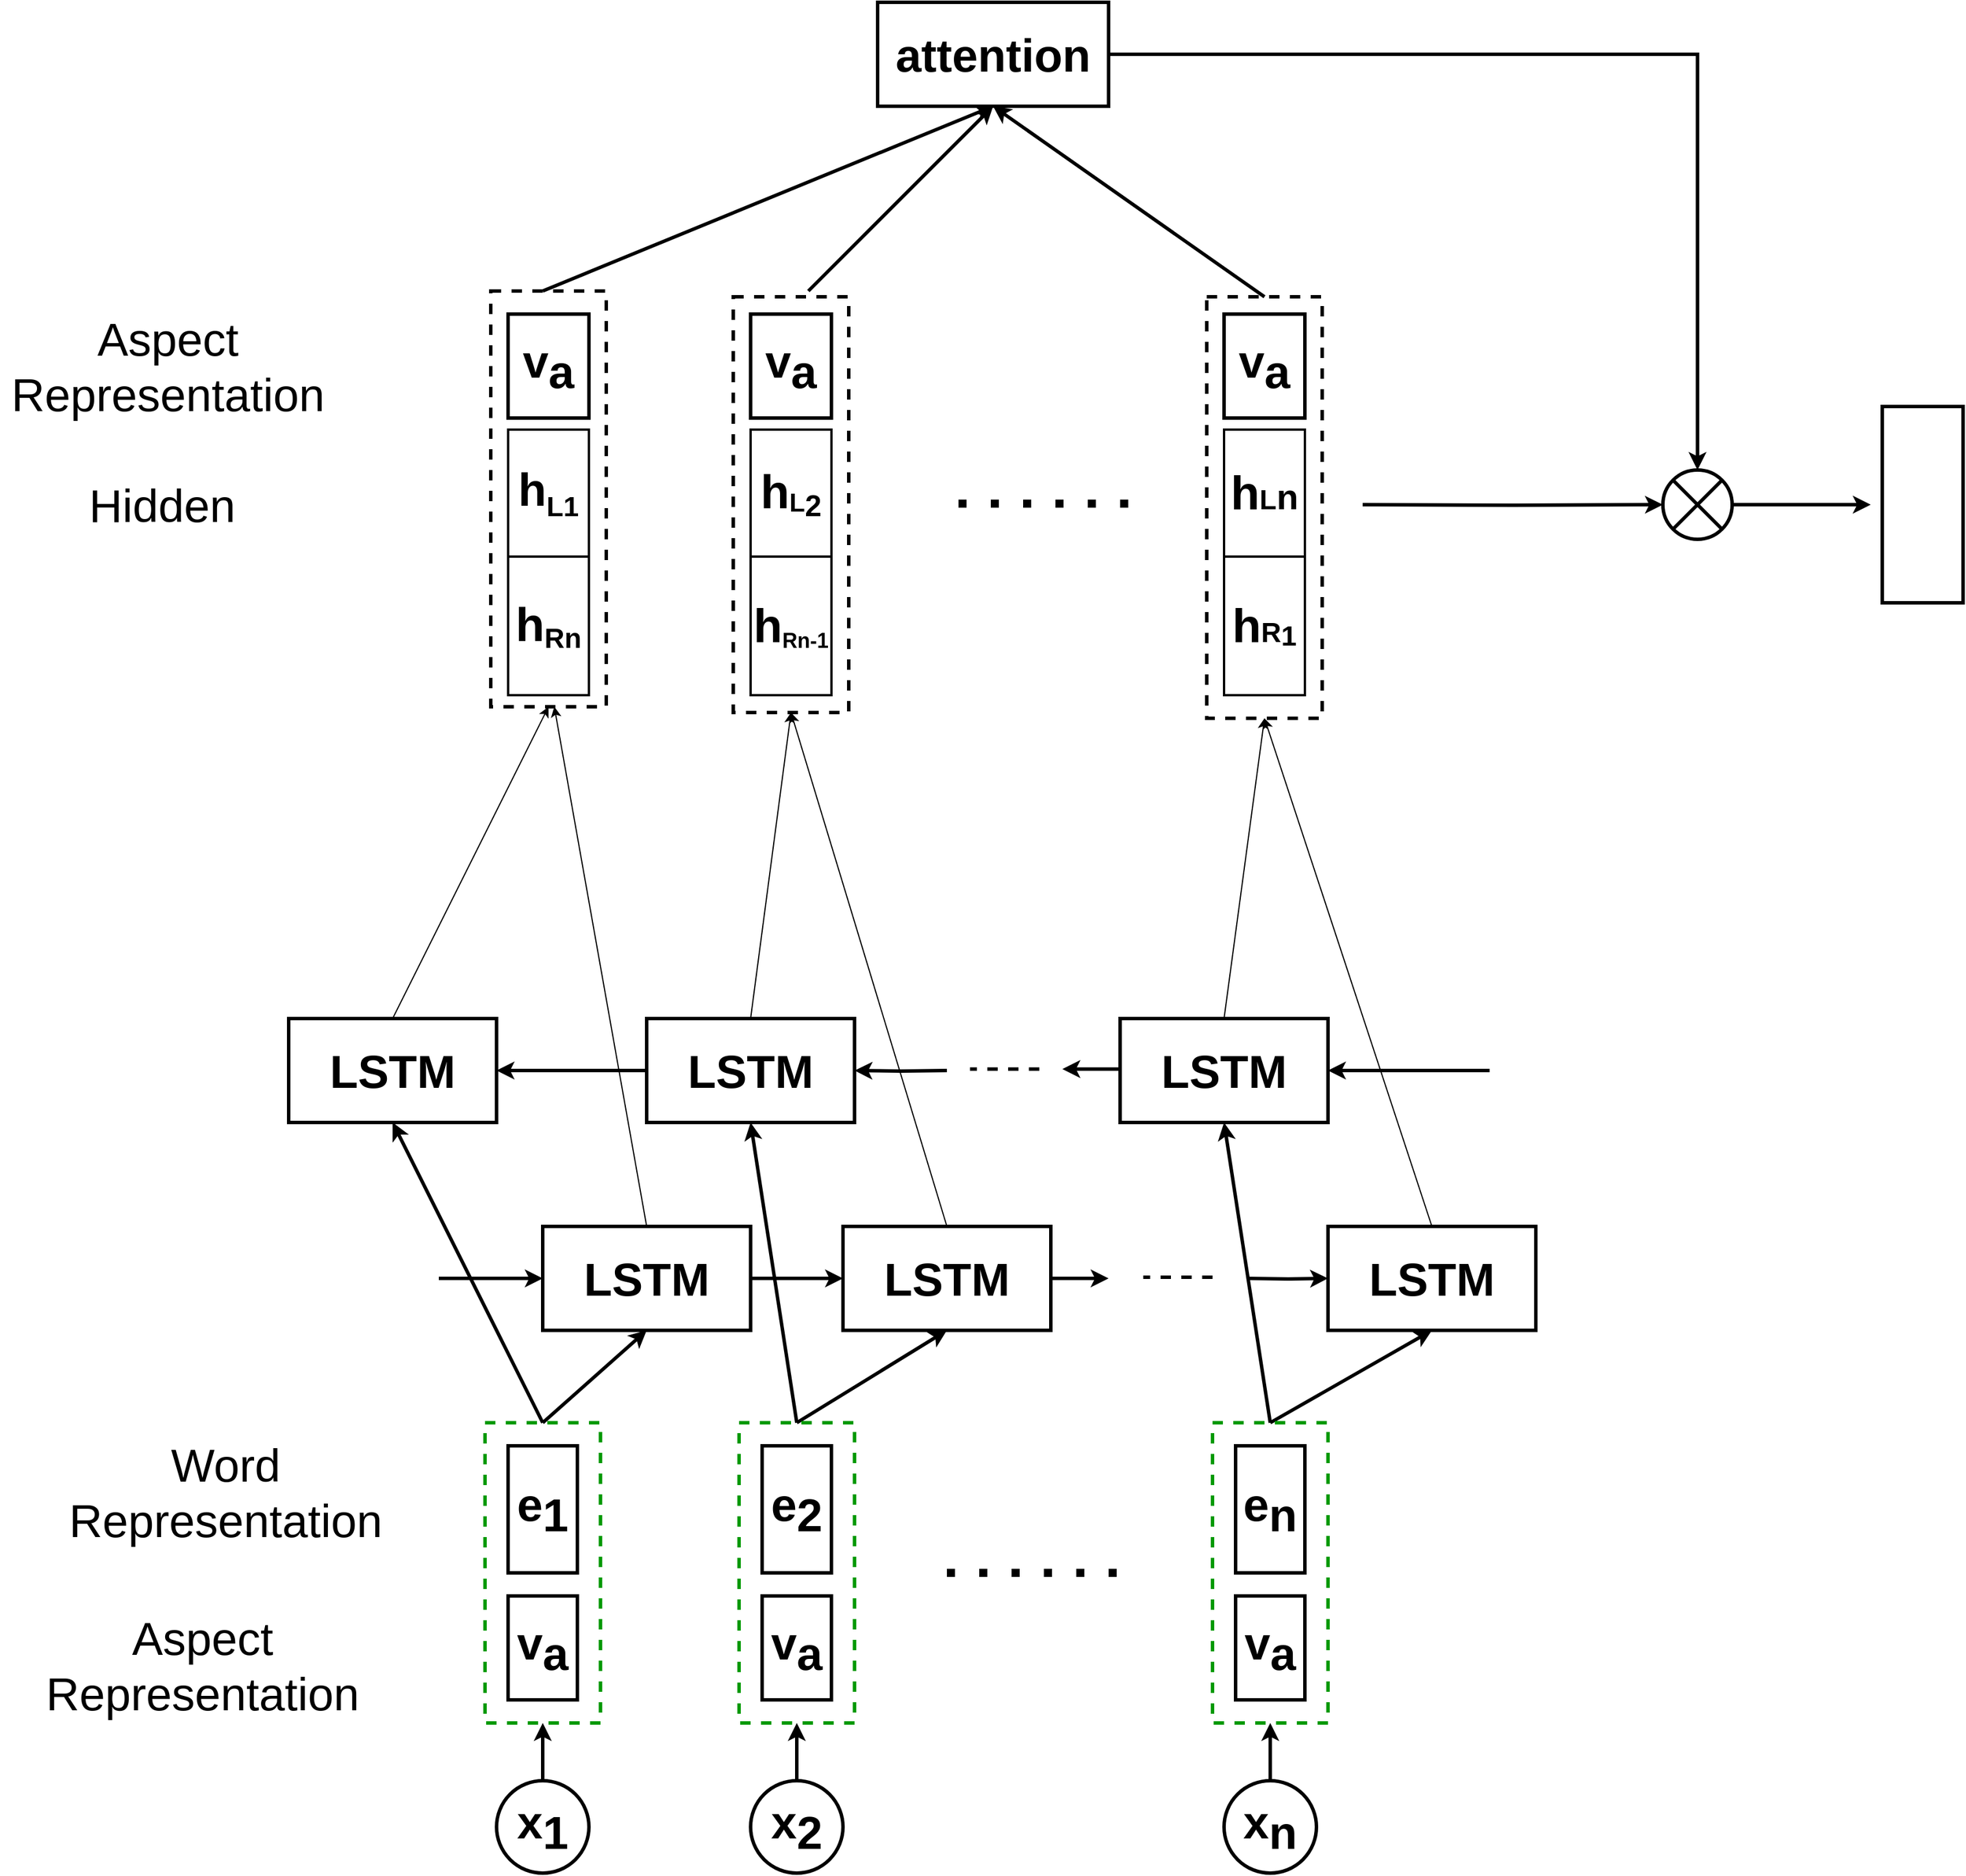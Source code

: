 <mxfile version="14.6.6" type="github">
  <diagram name="Page-1" id="12e1b939-464a-85fe-373e-61e167be1490">
    <mxGraphModel dx="1652" dy="920" grid="1" gridSize="10" guides="1" tooltips="1" connect="1" arrows="1" fold="1" page="1" pageScale="1.5" pageWidth="2000" pageHeight="2000" background="#ffffff" math="0" shadow="0">
      <root>
        <mxCell id="0" />
        <mxCell id="1" parent="0" />
        <mxCell id="Ep_Ha3QmBGwPROYHMwhs-52" style="edgeStyle=none;rounded=0;orthogonalLoop=1;jettySize=auto;html=1;exitX=0.5;exitY=0;exitDx=0;exitDy=0;entryX=0.5;entryY=1;entryDx=0;entryDy=0;fontSize=40;strokeWidth=3;" parent="1" source="Ep_Ha3QmBGwPROYHMwhs-2" target="Ep_Ha3QmBGwPROYHMwhs-29" edge="1">
          <mxGeometry relative="1" as="geometry" />
        </mxCell>
        <mxCell id="Ep_Ha3QmBGwPROYHMwhs-2" value="x&lt;sub style=&quot;font-size: 40px;&quot;&gt;1&lt;/sub&gt;" style="ellipse;whiteSpace=wrap;html=1;aspect=fixed;fontSize=40;fontStyle=1;strokeWidth=3;" parent="1" vertex="1">
          <mxGeometry x="1180" y="2410" width="80" height="80" as="geometry" />
        </mxCell>
        <mxCell id="Ep_Ha3QmBGwPROYHMwhs-53" style="edgeStyle=none;rounded=0;orthogonalLoop=1;jettySize=auto;html=1;exitX=0.5;exitY=0;exitDx=0;exitDy=0;entryX=0.5;entryY=1;entryDx=0;entryDy=0;fontSize=40;strokeWidth=3;" parent="1" source="Ep_Ha3QmBGwPROYHMwhs-4" target="Ep_Ha3QmBGwPROYHMwhs-30" edge="1">
          <mxGeometry relative="1" as="geometry" />
        </mxCell>
        <mxCell id="Ep_Ha3QmBGwPROYHMwhs-4" value="x&lt;span style=&quot;font-size: 40px;&quot;&gt;&lt;sub style=&quot;font-size: 40px;&quot;&gt;2&lt;/sub&gt;&lt;/span&gt;" style="ellipse;whiteSpace=wrap;html=1;aspect=fixed;fontSize=40;fontStyle=1;strokeWidth=3;" parent="1" vertex="1">
          <mxGeometry x="1400" y="2410" width="80" height="80" as="geometry" />
        </mxCell>
        <mxCell id="Ep_Ha3QmBGwPROYHMwhs-54" style="edgeStyle=none;rounded=0;orthogonalLoop=1;jettySize=auto;html=1;exitX=0.5;exitY=0;exitDx=0;exitDy=0;entryX=0.5;entryY=1;entryDx=0;entryDy=0;fontSize=40;strokeWidth=3;" parent="1" source="Ep_Ha3QmBGwPROYHMwhs-5" target="Ep_Ha3QmBGwPROYHMwhs-31" edge="1">
          <mxGeometry relative="1" as="geometry" />
        </mxCell>
        <mxCell id="Ep_Ha3QmBGwPROYHMwhs-5" value="x&lt;span style=&quot;font-size: 40px;&quot;&gt;&lt;sub style=&quot;font-size: 40px;&quot;&gt;n&lt;/sub&gt;&lt;/span&gt;" style="ellipse;whiteSpace=wrap;html=1;aspect=fixed;fontSize=40;fontStyle=1;strokeWidth=3;" parent="1" vertex="1">
          <mxGeometry x="1810" y="2410" width="80" height="80" as="geometry" />
        </mxCell>
        <mxCell id="Ep_Ha3QmBGwPROYHMwhs-7" value="v&lt;sub style=&quot;font-size: 40px;&quot;&gt;a&lt;/sub&gt;" style="rounded=0;whiteSpace=wrap;html=1;fontSize=40;rotation=0;fontStyle=1;strokeWidth=3;" parent="1" vertex="1">
          <mxGeometry x="1190" y="2250" width="60" height="90" as="geometry" />
        </mxCell>
        <mxCell id="Ep_Ha3QmBGwPROYHMwhs-9" value="v&lt;sub style=&quot;font-size: 40px;&quot;&gt;a&lt;/sub&gt;" style="rounded=0;whiteSpace=wrap;html=1;fontSize=40;rotation=0;fontStyle=1;strokeWidth=3;" parent="1" vertex="1">
          <mxGeometry x="1820" y="2250" width="60" height="90" as="geometry" />
        </mxCell>
        <mxCell id="Ep_Ha3QmBGwPROYHMwhs-10" value="v&lt;sub style=&quot;font-size: 40px;&quot;&gt;a&lt;/sub&gt;" style="rounded=0;whiteSpace=wrap;html=1;fontSize=40;rotation=0;fontStyle=1;strokeWidth=3;" parent="1" vertex="1">
          <mxGeometry x="1410" y="2250" width="60" height="90" as="geometry" />
        </mxCell>
        <mxCell id="Ep_Ha3QmBGwPROYHMwhs-11" value="e&lt;sub style=&quot;font-size: 40px;&quot;&gt;2&lt;/sub&gt;" style="rounded=0;whiteSpace=wrap;html=1;fontSize=40;fontStyle=1;strokeWidth=3;" parent="1" vertex="1">
          <mxGeometry x="1410" y="2120" width="60" height="110" as="geometry" />
        </mxCell>
        <mxCell id="Ep_Ha3QmBGwPROYHMwhs-12" value="e&lt;sub style=&quot;font-size: 40px;&quot;&gt;1&lt;/sub&gt;" style="rounded=0;whiteSpace=wrap;html=1;fontSize=40;fontStyle=1;strokeWidth=3;" parent="1" vertex="1">
          <mxGeometry x="1190" y="2120" width="60" height="110" as="geometry" />
        </mxCell>
        <mxCell id="Ep_Ha3QmBGwPROYHMwhs-13" value="e&lt;sub style=&quot;font-size: 40px;&quot;&gt;n&lt;/sub&gt;" style="rounded=0;whiteSpace=wrap;html=1;fontSize=40;fontStyle=1;strokeWidth=3;" parent="1" vertex="1">
          <mxGeometry x="1820" y="2120" width="60" height="110" as="geometry" />
        </mxCell>
        <mxCell id="Ep_Ha3QmBGwPROYHMwhs-36" style="edgeStyle=orthogonalEdgeStyle;rounded=0;orthogonalLoop=1;jettySize=auto;html=1;exitX=1;exitY=0.5;exitDx=0;exitDy=0;entryX=0;entryY=0.5;entryDx=0;entryDy=0;fontSize=40;strokeWidth=3;" parent="1" source="Ep_Ha3QmBGwPROYHMwhs-14" target="Ep_Ha3QmBGwPROYHMwhs-15" edge="1">
          <mxGeometry relative="1" as="geometry" />
        </mxCell>
        <mxCell id="UC98J-h62rIzRezL53Y3-16" style="edgeStyle=none;rounded=0;orthogonalLoop=1;jettySize=auto;html=1;exitX=0.5;exitY=0;exitDx=0;exitDy=0;" edge="1" parent="1" source="Ep_Ha3QmBGwPROYHMwhs-14">
          <mxGeometry relative="1" as="geometry">
            <mxPoint x="1230" y="1480" as="targetPoint" />
          </mxGeometry>
        </mxCell>
        <mxCell id="Ep_Ha3QmBGwPROYHMwhs-14" value="LSTM" style="rounded=0;whiteSpace=wrap;html=1;fontSize=40;fontStyle=1;strokeWidth=3;" parent="1" vertex="1">
          <mxGeometry x="1220" y="1930" width="180" height="90" as="geometry" />
        </mxCell>
        <mxCell id="Ep_Ha3QmBGwPROYHMwhs-37" style="edgeStyle=orthogonalEdgeStyle;rounded=0;orthogonalLoop=1;jettySize=auto;html=1;entryX=0;entryY=0.5;entryDx=0;entryDy=0;fontSize=40;strokeWidth=3;" parent="1" target="Ep_Ha3QmBGwPROYHMwhs-16" edge="1">
          <mxGeometry relative="1" as="geometry">
            <mxPoint x="1830" y="1975" as="sourcePoint" />
          </mxGeometry>
        </mxCell>
        <mxCell id="UC98J-h62rIzRezL53Y3-18" style="edgeStyle=none;rounded=0;orthogonalLoop=1;jettySize=auto;html=1;exitX=0.5;exitY=0;exitDx=0;exitDy=0;entryX=0.5;entryY=1;entryDx=0;entryDy=0;" edge="1" parent="1" source="Ep_Ha3QmBGwPROYHMwhs-15" target="UC98J-h62rIzRezL53Y3-13">
          <mxGeometry relative="1" as="geometry" />
        </mxCell>
        <mxCell id="Ep_Ha3QmBGwPROYHMwhs-15" value="LSTM" style="rounded=0;whiteSpace=wrap;html=1;fontSize=40;fontStyle=1;strokeWidth=3;" parent="1" vertex="1">
          <mxGeometry x="1480" y="1930" width="180" height="90" as="geometry" />
        </mxCell>
        <mxCell id="UC98J-h62rIzRezL53Y3-20" style="edgeStyle=none;rounded=0;orthogonalLoop=1;jettySize=auto;html=1;exitX=0.5;exitY=0;exitDx=0;exitDy=0;entryX=0.5;entryY=1;entryDx=0;entryDy=0;" edge="1" parent="1" source="Ep_Ha3QmBGwPROYHMwhs-16" target="Ep_Ha3QmBGwPROYHMwhs-57">
          <mxGeometry relative="1" as="geometry">
            <mxPoint x="1850" y="1480" as="targetPoint" />
          </mxGeometry>
        </mxCell>
        <mxCell id="Ep_Ha3QmBGwPROYHMwhs-16" value="LSTM" style="rounded=0;whiteSpace=wrap;html=1;fontSize=40;fontStyle=1;strokeWidth=3;" parent="1" vertex="1">
          <mxGeometry x="1900" y="1930" width="180" height="90" as="geometry" />
        </mxCell>
        <mxCell id="UC98J-h62rIzRezL53Y3-15" style="edgeStyle=none;rounded=0;orthogonalLoop=1;jettySize=auto;html=1;exitX=0.5;exitY=0;exitDx=0;exitDy=0;entryX=0.5;entryY=1;entryDx=0;entryDy=0;" edge="1" parent="1" source="Ep_Ha3QmBGwPROYHMwhs-17" target="Ep_Ha3QmBGwPROYHMwhs-55">
          <mxGeometry relative="1" as="geometry" />
        </mxCell>
        <mxCell id="Ep_Ha3QmBGwPROYHMwhs-17" value="LSTM" style="rounded=0;whiteSpace=wrap;html=1;fontSize=40;fontStyle=1;strokeWidth=3;" parent="1" vertex="1">
          <mxGeometry x="1000" y="1750" width="180" height="90" as="geometry" />
        </mxCell>
        <mxCell id="Ep_Ha3QmBGwPROYHMwhs-42" style="edgeStyle=orthogonalEdgeStyle;rounded=0;orthogonalLoop=1;jettySize=auto;html=1;entryX=1;entryY=0.5;entryDx=0;entryDy=0;fontSize=40;exitX=0;exitY=0.5;exitDx=0;exitDy=0;strokeWidth=3;" parent="1" source="Ep_Ha3QmBGwPROYHMwhs-18" target="Ep_Ha3QmBGwPROYHMwhs-17" edge="1">
          <mxGeometry relative="1" as="geometry">
            <mxPoint x="1300" y="1795" as="sourcePoint" />
          </mxGeometry>
        </mxCell>
        <mxCell id="UC98J-h62rIzRezL53Y3-17" style="edgeStyle=none;rounded=0;orthogonalLoop=1;jettySize=auto;html=1;exitX=0.5;exitY=0;exitDx=0;exitDy=0;entryX=0.5;entryY=1;entryDx=0;entryDy=0;" edge="1" parent="1" source="Ep_Ha3QmBGwPROYHMwhs-18" target="UC98J-h62rIzRezL53Y3-13">
          <mxGeometry relative="1" as="geometry" />
        </mxCell>
        <mxCell id="Ep_Ha3QmBGwPROYHMwhs-18" value="LSTM" style="rounded=0;whiteSpace=wrap;html=1;fontSize=40;fontStyle=1;strokeWidth=3;" parent="1" vertex="1">
          <mxGeometry x="1310" y="1750" width="180" height="90" as="geometry" />
        </mxCell>
        <mxCell id="Ep_Ha3QmBGwPROYHMwhs-41" style="edgeStyle=orthogonalEdgeStyle;rounded=0;orthogonalLoop=1;jettySize=auto;html=1;entryX=1;entryY=0.5;entryDx=0;entryDy=0;fontSize=40;strokeWidth=3;" parent="1" target="Ep_Ha3QmBGwPROYHMwhs-18" edge="1">
          <mxGeometry relative="1" as="geometry">
            <mxPoint x="1570" y="1795" as="sourcePoint" />
          </mxGeometry>
        </mxCell>
        <mxCell id="UC98J-h62rIzRezL53Y3-19" style="edgeStyle=none;rounded=0;orthogonalLoop=1;jettySize=auto;html=1;exitX=0.5;exitY=0;exitDx=0;exitDy=0;entryX=0.5;entryY=1;entryDx=0;entryDy=0;" edge="1" parent="1" source="Ep_Ha3QmBGwPROYHMwhs-19" target="Ep_Ha3QmBGwPROYHMwhs-57">
          <mxGeometry relative="1" as="geometry" />
        </mxCell>
        <mxCell id="Ep_Ha3QmBGwPROYHMwhs-19" value="LSTM" style="rounded=0;whiteSpace=wrap;html=1;fontSize=40;fontStyle=1;strokeWidth=3;" parent="1" vertex="1">
          <mxGeometry x="1720" y="1750" width="180" height="90" as="geometry" />
        </mxCell>
        <mxCell id="Ep_Ha3QmBGwPROYHMwhs-20" value="v&lt;sub style=&quot;font-size: 40px;&quot;&gt;a&lt;/sub&gt;" style="rounded=0;whiteSpace=wrap;html=1;fontSize=40;rotation=0;fontStyle=1;strokeWidth=3;" parent="1" vertex="1">
          <mxGeometry x="1190" y="1140" width="70" height="90" as="geometry" />
        </mxCell>
        <mxCell id="Ep_Ha3QmBGwPROYHMwhs-21" value="v&lt;sub style=&quot;font-size: 40px;&quot;&gt;a&lt;/sub&gt;" style="rounded=0;whiteSpace=wrap;html=1;fontSize=40;rotation=0;fontStyle=1;strokeWidth=3;" parent="1" vertex="1">
          <mxGeometry x="1810" y="1140" width="70" height="90" as="geometry" />
        </mxCell>
        <mxCell id="Ep_Ha3QmBGwPROYHMwhs-22" value="v&lt;sub style=&quot;font-size: 40px;&quot;&gt;a&lt;/sub&gt;" style="rounded=0;whiteSpace=wrap;html=1;fontSize=40;rotation=0;fontStyle=1;strokeWidth=3;" parent="1" vertex="1">
          <mxGeometry x="1400" y="1140" width="70" height="90" as="geometry" />
        </mxCell>
        <mxCell id="Ep_Ha3QmBGwPROYHMwhs-24" value="h&lt;sub&gt;&lt;font style=&quot;font-size: 24px&quot;&gt;L1&lt;/font&gt;&lt;/sub&gt;" style="rounded=0;whiteSpace=wrap;html=1;fontSize=40;fontStyle=1;strokeWidth=2;" parent="1" vertex="1">
          <mxGeometry x="1190" y="1240" width="70" height="110" as="geometry" />
        </mxCell>
        <mxCell id="Ep_Ha3QmBGwPROYHMwhs-64" style="edgeStyle=orthogonalEdgeStyle;rounded=0;orthogonalLoop=1;jettySize=auto;html=1;exitX=1;exitY=0.5;exitDx=0;exitDy=0;entryX=0.5;entryY=0;entryDx=0;entryDy=0;entryPerimeter=0;fontSize=40;strokeWidth=3;" parent="1" source="Ep_Ha3QmBGwPROYHMwhs-26" target="Ep_Ha3QmBGwPROYHMwhs-27" edge="1">
          <mxGeometry relative="1" as="geometry" />
        </mxCell>
        <mxCell id="Ep_Ha3QmBGwPROYHMwhs-26" value="&lt;font style=&quot;font-size: 40px;&quot;&gt;attention&lt;/font&gt;" style="rounded=0;whiteSpace=wrap;html=1;fontSize=40;fontStyle=1;strokeWidth=3;" parent="1" vertex="1">
          <mxGeometry x="1510" y="870" width="200" height="90" as="geometry" />
        </mxCell>
        <mxCell id="Ep_Ha3QmBGwPROYHMwhs-74" style="edgeStyle=none;rounded=0;orthogonalLoop=1;jettySize=auto;html=1;exitX=1;exitY=0.5;exitDx=0;exitDy=0;exitPerimeter=0;fontSize=40;strokeWidth=3;" parent="1" source="Ep_Ha3QmBGwPROYHMwhs-27" edge="1">
          <mxGeometry relative="1" as="geometry">
            <mxPoint x="2370" y="1305" as="targetPoint" />
          </mxGeometry>
        </mxCell>
        <mxCell id="Ep_Ha3QmBGwPROYHMwhs-27" value="" style="verticalLabelPosition=bottom;verticalAlign=top;html=1;shape=mxgraph.flowchart.or;fontSize=40;strokeWidth=3;" parent="1" vertex="1">
          <mxGeometry x="2190" y="1275" width="60" height="60" as="geometry" />
        </mxCell>
        <mxCell id="Ep_Ha3QmBGwPROYHMwhs-28" value="" style="rounded=0;whiteSpace=wrap;html=1;fontSize=40;strokeWidth=3;" parent="1" vertex="1">
          <mxGeometry x="2380" y="1220" width="70" height="170" as="geometry" />
        </mxCell>
        <mxCell id="Ep_Ha3QmBGwPROYHMwhs-34" style="rounded=0;orthogonalLoop=1;jettySize=auto;html=1;exitX=0.5;exitY=0;exitDx=0;exitDy=0;entryX=0.5;entryY=1;entryDx=0;entryDy=0;fontSize=40;strokeWidth=3;" parent="1" source="Ep_Ha3QmBGwPROYHMwhs-29" target="Ep_Ha3QmBGwPROYHMwhs-14" edge="1">
          <mxGeometry relative="1" as="geometry" />
        </mxCell>
        <mxCell id="Ep_Ha3QmBGwPROYHMwhs-35" style="rounded=0;orthogonalLoop=1;jettySize=auto;html=1;exitX=0.5;exitY=0;exitDx=0;exitDy=0;entryX=0.5;entryY=1;entryDx=0;entryDy=0;fontSize=40;strokeWidth=3;" parent="1" source="Ep_Ha3QmBGwPROYHMwhs-29" target="Ep_Ha3QmBGwPROYHMwhs-17" edge="1">
          <mxGeometry relative="1" as="geometry" />
        </mxCell>
        <mxCell id="Ep_Ha3QmBGwPROYHMwhs-29" value="" style="rounded=0;whiteSpace=wrap;html=1;fontSize=40;textOpacity=0;fillColor=none;dashed=1;strokeWidth=3;strokeColor=#009900;" parent="1" vertex="1">
          <mxGeometry x="1170" y="2100" width="100" height="260" as="geometry" />
        </mxCell>
        <mxCell id="Ep_Ha3QmBGwPROYHMwhs-38" style="rounded=0;orthogonalLoop=1;jettySize=auto;html=1;exitX=0.5;exitY=0;exitDx=0;exitDy=0;entryX=0.5;entryY=1;entryDx=0;entryDy=0;fontSize=40;strokeWidth=3;" parent="1" source="Ep_Ha3QmBGwPROYHMwhs-30" target="Ep_Ha3QmBGwPROYHMwhs-15" edge="1">
          <mxGeometry relative="1" as="geometry" />
        </mxCell>
        <mxCell id="Ep_Ha3QmBGwPROYHMwhs-71" style="rounded=0;orthogonalLoop=1;jettySize=auto;html=1;exitX=0.5;exitY=0;exitDx=0;exitDy=0;entryX=0.5;entryY=1;entryDx=0;entryDy=0;fontSize=40;strokeWidth=3;" parent="1" source="Ep_Ha3QmBGwPROYHMwhs-30" target="Ep_Ha3QmBGwPROYHMwhs-18" edge="1">
          <mxGeometry relative="1" as="geometry" />
        </mxCell>
        <mxCell id="Ep_Ha3QmBGwPROYHMwhs-30" value="" style="rounded=0;whiteSpace=wrap;html=1;fontSize=40;textOpacity=0;fillColor=none;dashed=1;strokeWidth=3;strokeColor=#009900;" parent="1" vertex="1">
          <mxGeometry x="1390" y="2100" width="100" height="260" as="geometry" />
        </mxCell>
        <mxCell id="Ep_Ha3QmBGwPROYHMwhs-39" style="rounded=0;orthogonalLoop=1;jettySize=auto;html=1;exitX=0.5;exitY=0;exitDx=0;exitDy=0;entryX=0.5;entryY=1;entryDx=0;entryDy=0;fontSize=40;strokeWidth=3;" parent="1" source="Ep_Ha3QmBGwPROYHMwhs-31" target="Ep_Ha3QmBGwPROYHMwhs-16" edge="1">
          <mxGeometry relative="1" as="geometry" />
        </mxCell>
        <mxCell id="Ep_Ha3QmBGwPROYHMwhs-40" style="rounded=0;orthogonalLoop=1;jettySize=auto;html=1;exitX=0.5;exitY=0;exitDx=0;exitDy=0;entryX=0.5;entryY=1;entryDx=0;entryDy=0;fontSize=40;strokeWidth=3;" parent="1" source="Ep_Ha3QmBGwPROYHMwhs-31" target="Ep_Ha3QmBGwPROYHMwhs-19" edge="1">
          <mxGeometry relative="1" as="geometry" />
        </mxCell>
        <mxCell id="Ep_Ha3QmBGwPROYHMwhs-31" value="" style="rounded=0;whiteSpace=wrap;html=1;fontSize=40;textOpacity=0;fillColor=none;dashed=1;strokeWidth=3;strokeColor=#009900;" parent="1" vertex="1">
          <mxGeometry x="1800" y="2100" width="100" height="260" as="geometry" />
        </mxCell>
        <mxCell id="Ep_Ha3QmBGwPROYHMwhs-48" value="" style="endArrow=classic;html=1;fontSize=40;entryX=1;entryY=0.5;entryDx=0;entryDy=0;strokeWidth=3;" parent="1" target="Ep_Ha3QmBGwPROYHMwhs-19" edge="1">
          <mxGeometry width="50" height="50" relative="1" as="geometry">
            <mxPoint x="2040" y="1795" as="sourcePoint" />
            <mxPoint x="1750" y="2020" as="targetPoint" />
          </mxGeometry>
        </mxCell>
        <mxCell id="Ep_Ha3QmBGwPROYHMwhs-50" value="" style="endArrow=classic;html=1;fontSize=40;entryX=0;entryY=0.5;entryDx=0;entryDy=0;strokeWidth=3;" parent="1" target="Ep_Ha3QmBGwPROYHMwhs-14" edge="1">
          <mxGeometry width="50" height="50" relative="1" as="geometry">
            <mxPoint x="1130" y="1975" as="sourcePoint" />
            <mxPoint x="1020" y="1990" as="targetPoint" />
          </mxGeometry>
        </mxCell>
        <mxCell id="Ep_Ha3QmBGwPROYHMwhs-61" style="edgeStyle=none;rounded=0;orthogonalLoop=1;jettySize=auto;html=1;exitX=0.5;exitY=0;exitDx=0;exitDy=0;entryX=0.5;entryY=1;entryDx=0;entryDy=0;fontSize=40;strokeWidth=3;" parent="1" target="Ep_Ha3QmBGwPROYHMwhs-26" edge="1">
          <mxGeometry relative="1" as="geometry">
            <mxPoint x="1220" y="1120" as="sourcePoint" />
          </mxGeometry>
        </mxCell>
        <mxCell id="Ep_Ha3QmBGwPROYHMwhs-55" value="" style="rounded=0;whiteSpace=wrap;html=1;dashed=1;fontSize=40;strokeWidth=3;fillColor=none;" parent="1" vertex="1">
          <mxGeometry x="1175" y="1120" width="100" height="360" as="geometry" />
        </mxCell>
        <mxCell id="Ep_Ha3QmBGwPROYHMwhs-62" style="edgeStyle=none;rounded=0;orthogonalLoop=1;jettySize=auto;html=1;fontSize=40;strokeWidth=3;" parent="1" edge="1">
          <mxGeometry relative="1" as="geometry">
            <mxPoint x="1610" y="960" as="targetPoint" />
            <mxPoint x="1450" y="1120" as="sourcePoint" />
          </mxGeometry>
        </mxCell>
        <mxCell id="Ep_Ha3QmBGwPROYHMwhs-63" style="edgeStyle=none;rounded=0;orthogonalLoop=1;jettySize=auto;html=1;fontSize=40;strokeWidth=3;exitX=0.5;exitY=0;exitDx=0;exitDy=0;" parent="1" source="Ep_Ha3QmBGwPROYHMwhs-57" edge="1">
          <mxGeometry relative="1" as="geometry">
            <mxPoint x="1610" y="960" as="targetPoint" />
            <mxPoint x="1860" y="1120" as="sourcePoint" />
          </mxGeometry>
        </mxCell>
        <mxCell id="Ep_Ha3QmBGwPROYHMwhs-57" value="" style="rounded=0;whiteSpace=wrap;html=1;dashed=1;fontSize=40;strokeWidth=3;fillColor=none;" parent="1" vertex="1">
          <mxGeometry x="1795" y="1125" width="100" height="365" as="geometry" />
        </mxCell>
        <mxCell id="Ep_Ha3QmBGwPROYHMwhs-66" style="edgeStyle=orthogonalEdgeStyle;rounded=0;orthogonalLoop=1;jettySize=auto;html=1;exitX=1;exitY=0.5;exitDx=0;exitDy=0;entryX=0;entryY=0.5;entryDx=0;entryDy=0;entryPerimeter=0;fontSize=40;strokeWidth=3;" parent="1" target="Ep_Ha3QmBGwPROYHMwhs-27" edge="1">
          <mxGeometry relative="1" as="geometry">
            <mxPoint x="1930" y="1305" as="sourcePoint" />
          </mxGeometry>
        </mxCell>
        <mxCell id="Ep_Ha3QmBGwPROYHMwhs-67" value="" style="endArrow=classic;html=1;fontSize=40;strokeWidth=3;" parent="1" edge="1">
          <mxGeometry width="50" height="50" relative="1" as="geometry">
            <mxPoint x="1720" y="1793.75" as="sourcePoint" />
            <mxPoint x="1670" y="1793.75" as="targetPoint" />
          </mxGeometry>
        </mxCell>
        <mxCell id="Ep_Ha3QmBGwPROYHMwhs-68" value="" style="endArrow=none;dashed=1;html=1;fontSize=40;strokeWidth=3;" parent="1" edge="1">
          <mxGeometry width="50" height="50" relative="1" as="geometry">
            <mxPoint x="1650" y="1793.75" as="sourcePoint" />
            <mxPoint x="1590" y="1793.75" as="targetPoint" />
          </mxGeometry>
        </mxCell>
        <mxCell id="Ep_Ha3QmBGwPROYHMwhs-69" value="" style="endArrow=none;dashed=1;html=1;fontSize=40;strokeWidth=3;" parent="1" edge="1">
          <mxGeometry width="50" height="50" relative="1" as="geometry">
            <mxPoint x="1800" y="1974" as="sourcePoint" />
            <mxPoint x="1740" y="1974" as="targetPoint" />
          </mxGeometry>
        </mxCell>
        <mxCell id="Ep_Ha3QmBGwPROYHMwhs-70" value="" style="endArrow=classic;html=1;fontSize=40;strokeWidth=3;exitX=1;exitY=0.5;exitDx=0;exitDy=0;" parent="1" source="Ep_Ha3QmBGwPROYHMwhs-15" edge="1">
          <mxGeometry width="50" height="50" relative="1" as="geometry">
            <mxPoint x="1700" y="2070" as="sourcePoint" />
            <mxPoint x="1710" y="1975" as="targetPoint" />
          </mxGeometry>
        </mxCell>
        <mxCell id="Ep_Ha3QmBGwPROYHMwhs-72" value="" style="endArrow=none;dashed=1;html=1;dashPattern=1 3;strokeWidth=7;fontSize=40;" parent="1" edge="1">
          <mxGeometry width="50" height="50" relative="1" as="geometry">
            <mxPoint x="1570" y="2230" as="sourcePoint" />
            <mxPoint x="1730" y="2230" as="targetPoint" />
          </mxGeometry>
        </mxCell>
        <mxCell id="Ep_Ha3QmBGwPROYHMwhs-73" value="" style="endArrow=none;dashed=1;html=1;dashPattern=1 3;strokeWidth=7;fontSize=40;" parent="1" edge="1">
          <mxGeometry width="50" height="50" relative="1" as="geometry">
            <mxPoint x="1580" y="1304.17" as="sourcePoint" />
            <mxPoint x="1740" y="1304.17" as="targetPoint" />
          </mxGeometry>
        </mxCell>
        <mxCell id="Ep_Ha3QmBGwPROYHMwhs-75" value="Hidden" style="text;html=1;align=center;verticalAlign=middle;resizable=0;points=[];autosize=1;strokeColor=none;fontSize=40;" parent="1" vertex="1">
          <mxGeometry x="820" y="1280" width="140" height="50" as="geometry" />
        </mxCell>
        <mxCell id="Ep_Ha3QmBGwPROYHMwhs-76" value="Aspect&lt;br&gt;Representation" style="text;html=1;align=center;verticalAlign=middle;resizable=0;points=[];autosize=1;strokeColor=none;fontSize=40;" parent="1" vertex="1">
          <mxGeometry x="750" y="1135" width="290" height="100" as="geometry" />
        </mxCell>
        <mxCell id="Ep_Ha3QmBGwPROYHMwhs-77" value="Aspect&lt;br&gt;Representation" style="text;html=1;align=center;verticalAlign=middle;resizable=0;points=[];autosize=1;strokeColor=none;fontSize=40;" parent="1" vertex="1">
          <mxGeometry x="780" y="2260" width="290" height="100" as="geometry" />
        </mxCell>
        <mxCell id="Ep_Ha3QmBGwPROYHMwhs-78" value="Word&lt;br&gt;Representation" style="text;html=1;align=center;verticalAlign=middle;resizable=0;points=[];autosize=1;strokeColor=none;fontSize=40;" parent="1" vertex="1">
          <mxGeometry x="800" y="2110" width="290" height="100" as="geometry" />
        </mxCell>
        <mxCell id="UC98J-h62rIzRezL53Y3-4" value="&lt;font&gt;&lt;span style=&quot;font-size: 24px&quot;&gt;&lt;span style=&quot;font-size: 41px&quot;&gt;h&lt;/span&gt;&lt;sub&gt;&lt;font style=&quot;font-size: 24px&quot;&gt;R&lt;/font&gt;&lt;font style=&quot;font-size: 24px&quot;&gt;n&lt;/font&gt;&lt;/sub&gt;&lt;/span&gt;&lt;/font&gt;" style="rounded=0;whiteSpace=wrap;html=1;strokeWidth=2;fontStyle=1" vertex="1" parent="1">
          <mxGeometry x="1190" y="1350" width="70" height="120" as="geometry" />
        </mxCell>
        <mxCell id="UC98J-h62rIzRezL53Y3-6" value="&lt;font&gt;&lt;span&gt;&lt;span style=&quot;font-size: 41px&quot;&gt;h&lt;/span&gt;&lt;sub&gt;&lt;font style=&quot;font-size: 22px&quot;&gt;L&lt;/font&gt;&lt;/sub&gt;&lt;span style=&quot;font-size: 30.833px&quot;&gt;&lt;sub&gt;2&lt;/sub&gt;&lt;/span&gt;&lt;/span&gt;&lt;/font&gt;" style="rounded=0;whiteSpace=wrap;html=1;strokeWidth=2;fontStyle=1" vertex="1" parent="1">
          <mxGeometry x="1400" y="1240" width="70" height="110" as="geometry" />
        </mxCell>
        <mxCell id="UC98J-h62rIzRezL53Y3-7" value="&lt;font&gt;&lt;span&gt;&lt;span style=&quot;font-size: 41px&quot;&gt;h&lt;/span&gt;&lt;font style=&quot;font-size: 24px&quot;&gt;L&lt;/font&gt;&lt;span style=&quot;font-size: 30.833px&quot;&gt;n&lt;/span&gt;&lt;/span&gt;&lt;/font&gt;" style="rounded=0;whiteSpace=wrap;html=1;strokeWidth=2;fontStyle=1" vertex="1" parent="1">
          <mxGeometry x="1810" y="1240" width="70" height="110" as="geometry" />
        </mxCell>
        <mxCell id="UC98J-h62rIzRezL53Y3-8" value="&lt;font&gt;&lt;span&gt;&lt;span style=&quot;font-size: 41px&quot;&gt;h&lt;/span&gt;&lt;font style=&quot;font-size: 24px&quot;&gt;R&lt;/font&gt;&lt;sub&gt;&lt;font style=&quot;font-size: 24px&quot;&gt;1&lt;/font&gt;&lt;/sub&gt;&lt;/span&gt;&lt;/font&gt;" style="rounded=0;whiteSpace=wrap;html=1;strokeWidth=2;fontStyle=1" vertex="1" parent="1">
          <mxGeometry x="1810" y="1350" width="70" height="120" as="geometry" />
        </mxCell>
        <mxCell id="UC98J-h62rIzRezL53Y3-10" value="&lt;font&gt;&lt;span style=&quot;font-size: 18px&quot;&gt;&lt;span style=&quot;font-size: 41px&quot;&gt;h&lt;/span&gt;&lt;sub&gt;&lt;font style=&quot;font-size: 18px&quot;&gt;R&lt;/font&gt;&lt;font style=&quot;font-size: 18px&quot;&gt;n-1&lt;/font&gt;&lt;/sub&gt;&lt;/span&gt;&lt;/font&gt;" style="rounded=0;whiteSpace=wrap;html=1;strokeWidth=2;fontStyle=1" vertex="1" parent="1">
          <mxGeometry x="1400" y="1350" width="70" height="120" as="geometry" />
        </mxCell>
        <mxCell id="UC98J-h62rIzRezL53Y3-13" value="" style="rounded=0;whiteSpace=wrap;html=1;dashed=1;fontSize=40;strokeWidth=3;fillColor=none;" vertex="1" parent="1">
          <mxGeometry x="1385" y="1125" width="100" height="360" as="geometry" />
        </mxCell>
      </root>
    </mxGraphModel>
  </diagram>
</mxfile>
